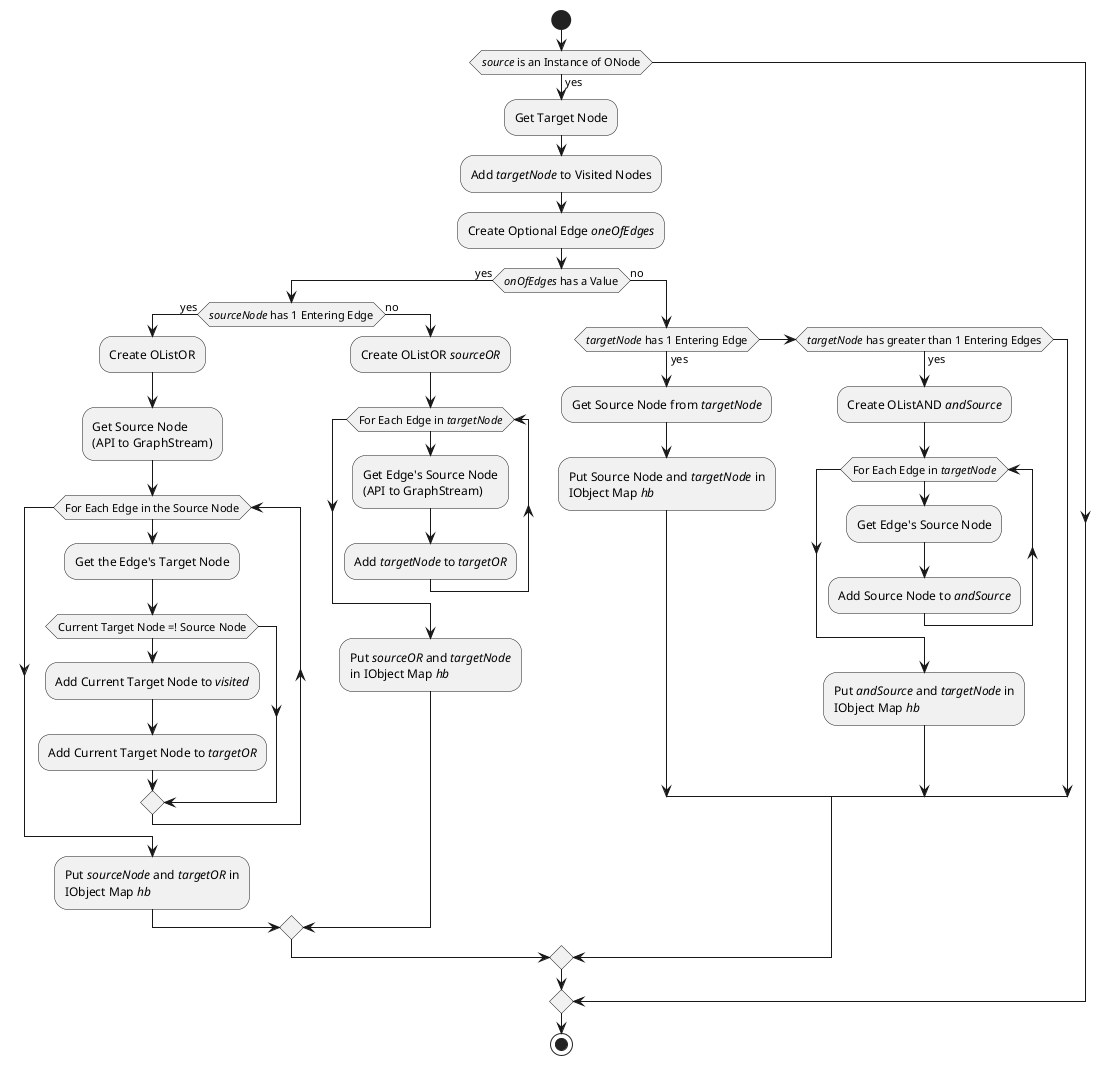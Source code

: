 @startuml
start
if(//source// is an Instance of ONode) then (yes)
:Get Target Node;
:Add //targetNode// to Visited Nodes;
:Create Optional Edge //oneOfEdges//;
if(//onOfEdges// has a Value) then (yes)
if(//sourceNode// has 1 Entering Edge) then (yes)
:Create OListOR;
:Get Source Node
(API to GraphStream);
while(For Each Edge in the Source Node)
:Get the Edge's Target Node;
if(Current Target Node =! Source Node)
:Add Current Target Node to //visited//;
:Add Current Target Node to //targetOR//;
endif
endwhile
:Put //sourceNode// and //targetOR// in 
IObject Map //hb//;
else(no)
:Create OListOR //sourceOR//;
while(For Each Edge in //targetNode//)
:Get Edge's Source Node
(API to GraphStream);
:Add //targetNode// to //targetOR//;
endwhile
:Put //sourceOR// and //targetNode//
in IObject Map //hb//;
endif
else(no)
if(//targetNode// has 1 Entering Edge) then (yes)
:Get Source Node from //targetNode//;
:Put Source Node and //targetNode// in
IObject Map //hb//;
elseif(//targetNode// has greater than 1 Entering Edges) then (yes)
:Create OListAND //andSource//;
while(For Each Edge in //targetNode//)
:Get Edge's Source Node;
:Add Source Node to //andSource//;
endwhile
:Put //andSource// and //targetNode// in
IObject Map //hb//;
endif
endif
endif
stop
@enduml